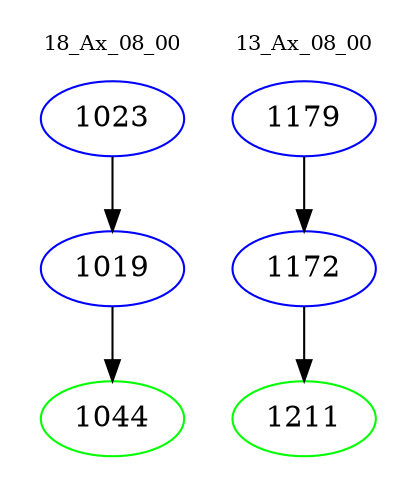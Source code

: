 digraph{
subgraph cluster_0 {
color = white
label = "18_Ax_08_00";
fontsize=10;
T0_1023 [label="1023", color="blue"]
T0_1023 -> T0_1019 [color="black"]
T0_1019 [label="1019", color="blue"]
T0_1019 -> T0_1044 [color="black"]
T0_1044 [label="1044", color="green"]
}
subgraph cluster_1 {
color = white
label = "13_Ax_08_00";
fontsize=10;
T1_1179 [label="1179", color="blue"]
T1_1179 -> T1_1172 [color="black"]
T1_1172 [label="1172", color="blue"]
T1_1172 -> T1_1211 [color="black"]
T1_1211 [label="1211", color="green"]
}
}
